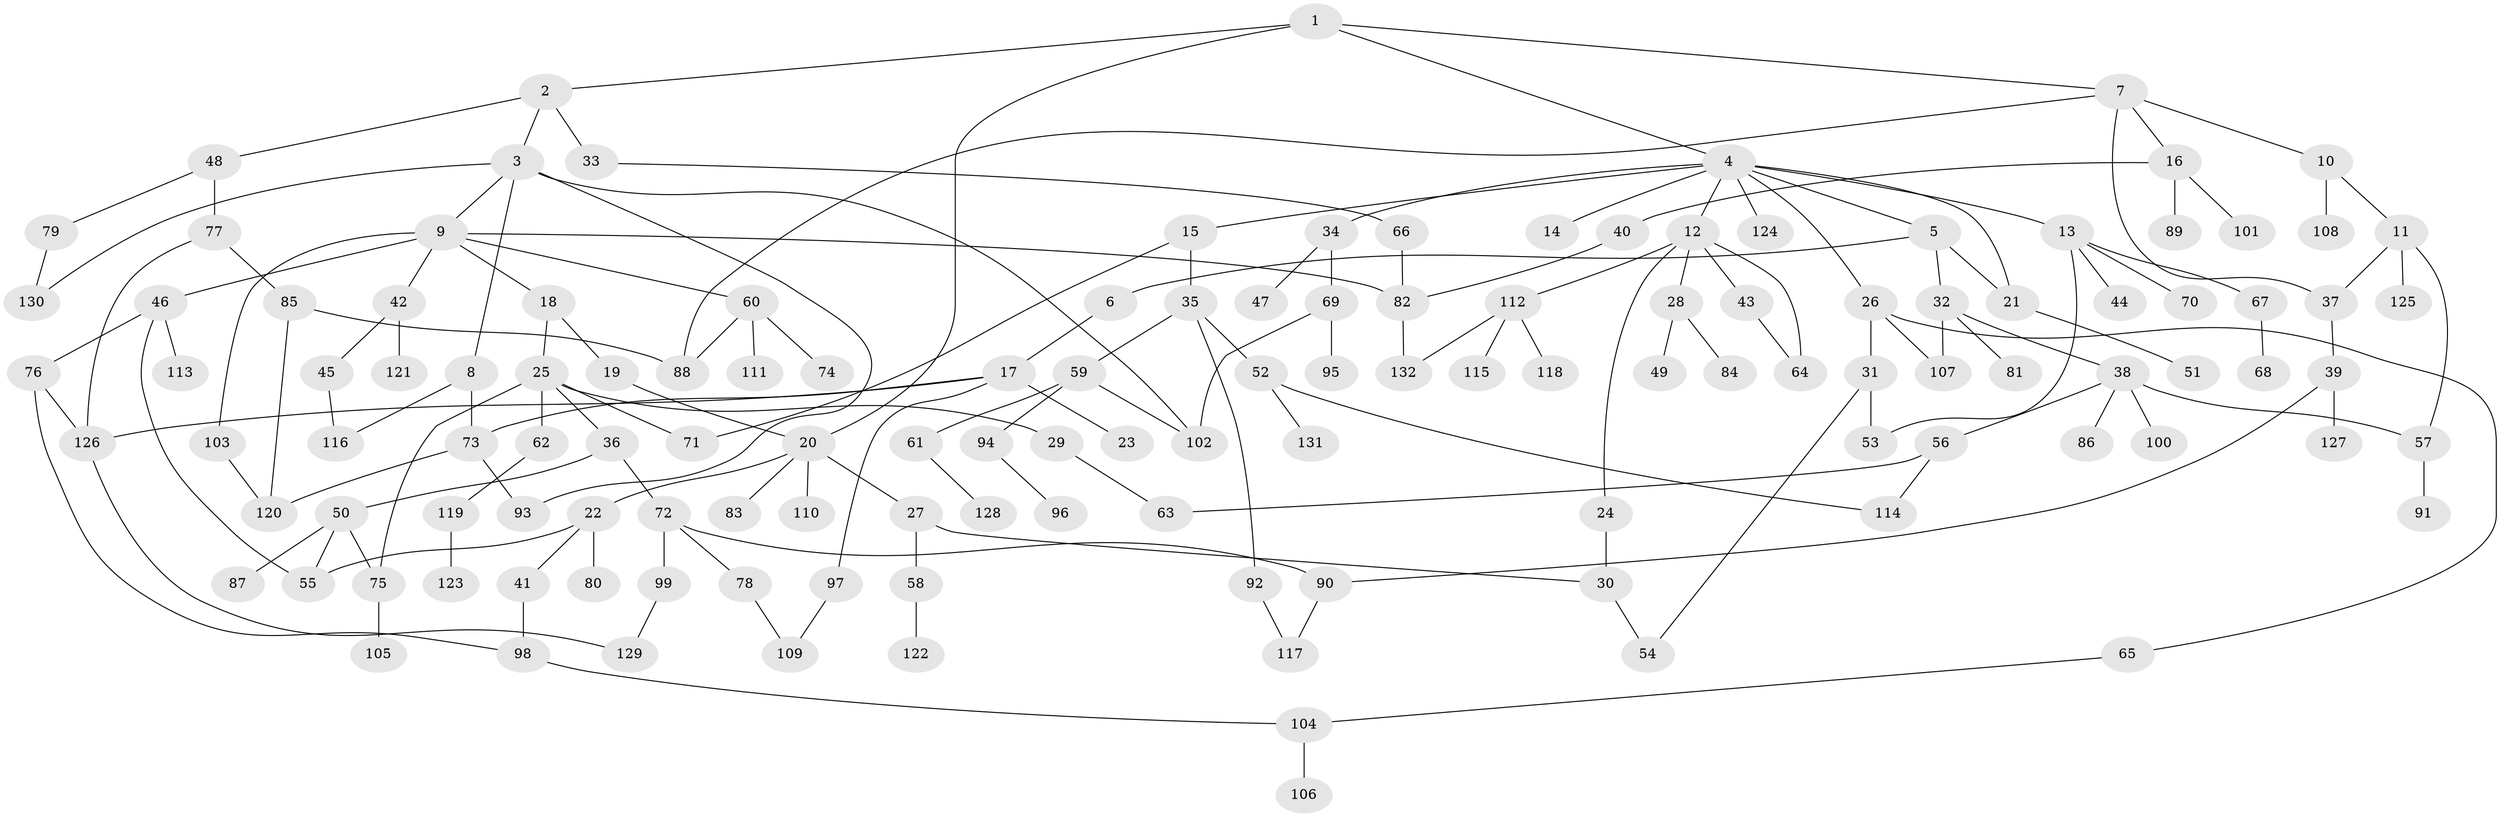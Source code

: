// coarse degree distribution, {7: 0.03409090909090909, 4: 0.125, 11: 0.011363636363636364, 2: 0.23863636363636365, 9: 0.011363636363636364, 5: 0.06818181818181818, 1: 0.3181818181818182, 3: 0.17045454545454544, 6: 0.022727272727272728}
// Generated by graph-tools (version 1.1) at 2025/51/02/27/25 19:51:40]
// undirected, 132 vertices, 167 edges
graph export_dot {
graph [start="1"]
  node [color=gray90,style=filled];
  1;
  2;
  3;
  4;
  5;
  6;
  7;
  8;
  9;
  10;
  11;
  12;
  13;
  14;
  15;
  16;
  17;
  18;
  19;
  20;
  21;
  22;
  23;
  24;
  25;
  26;
  27;
  28;
  29;
  30;
  31;
  32;
  33;
  34;
  35;
  36;
  37;
  38;
  39;
  40;
  41;
  42;
  43;
  44;
  45;
  46;
  47;
  48;
  49;
  50;
  51;
  52;
  53;
  54;
  55;
  56;
  57;
  58;
  59;
  60;
  61;
  62;
  63;
  64;
  65;
  66;
  67;
  68;
  69;
  70;
  71;
  72;
  73;
  74;
  75;
  76;
  77;
  78;
  79;
  80;
  81;
  82;
  83;
  84;
  85;
  86;
  87;
  88;
  89;
  90;
  91;
  92;
  93;
  94;
  95;
  96;
  97;
  98;
  99;
  100;
  101;
  102;
  103;
  104;
  105;
  106;
  107;
  108;
  109;
  110;
  111;
  112;
  113;
  114;
  115;
  116;
  117;
  118;
  119;
  120;
  121;
  122;
  123;
  124;
  125;
  126;
  127;
  128;
  129;
  130;
  131;
  132;
  1 -- 2;
  1 -- 4;
  1 -- 7;
  1 -- 20;
  2 -- 3;
  2 -- 33;
  2 -- 48;
  3 -- 8;
  3 -- 9;
  3 -- 102;
  3 -- 130;
  3 -- 93;
  4 -- 5;
  4 -- 12;
  4 -- 13;
  4 -- 14;
  4 -- 15;
  4 -- 21;
  4 -- 26;
  4 -- 34;
  4 -- 124;
  5 -- 6;
  5 -- 32;
  5 -- 21;
  6 -- 17;
  7 -- 10;
  7 -- 16;
  7 -- 88;
  7 -- 37;
  8 -- 116;
  8 -- 73;
  9 -- 18;
  9 -- 42;
  9 -- 46;
  9 -- 60;
  9 -- 103;
  9 -- 82;
  10 -- 11;
  10 -- 108;
  11 -- 37;
  11 -- 125;
  11 -- 57;
  12 -- 24;
  12 -- 28;
  12 -- 43;
  12 -- 112;
  12 -- 64;
  13 -- 44;
  13 -- 53;
  13 -- 67;
  13 -- 70;
  15 -- 35;
  15 -- 71;
  16 -- 40;
  16 -- 89;
  16 -- 101;
  17 -- 23;
  17 -- 73;
  17 -- 97;
  17 -- 126;
  18 -- 19;
  18 -- 25;
  19 -- 20;
  20 -- 22;
  20 -- 27;
  20 -- 83;
  20 -- 110;
  21 -- 51;
  22 -- 41;
  22 -- 80;
  22 -- 55;
  24 -- 30;
  25 -- 29;
  25 -- 36;
  25 -- 62;
  25 -- 75;
  25 -- 71;
  26 -- 31;
  26 -- 65;
  26 -- 107;
  27 -- 30;
  27 -- 58;
  28 -- 49;
  28 -- 84;
  29 -- 63;
  30 -- 54;
  31 -- 53;
  31 -- 54;
  32 -- 38;
  32 -- 81;
  32 -- 107;
  33 -- 66;
  34 -- 47;
  34 -- 69;
  35 -- 52;
  35 -- 59;
  35 -- 92;
  36 -- 50;
  36 -- 72;
  37 -- 39;
  38 -- 56;
  38 -- 57;
  38 -- 86;
  38 -- 100;
  39 -- 90;
  39 -- 127;
  40 -- 82;
  41 -- 98;
  42 -- 45;
  42 -- 121;
  43 -- 64;
  45 -- 116;
  46 -- 76;
  46 -- 113;
  46 -- 55;
  48 -- 77;
  48 -- 79;
  50 -- 55;
  50 -- 75;
  50 -- 87;
  52 -- 131;
  52 -- 114;
  56 -- 63;
  56 -- 114;
  57 -- 91;
  58 -- 122;
  59 -- 61;
  59 -- 94;
  59 -- 102;
  60 -- 74;
  60 -- 111;
  60 -- 88;
  61 -- 128;
  62 -- 119;
  65 -- 104;
  66 -- 82;
  67 -- 68;
  69 -- 95;
  69 -- 102;
  72 -- 78;
  72 -- 99;
  72 -- 90;
  73 -- 93;
  73 -- 120;
  75 -- 105;
  76 -- 98;
  76 -- 126;
  77 -- 85;
  77 -- 126;
  78 -- 109;
  79 -- 130;
  82 -- 132;
  85 -- 120;
  85 -- 88;
  90 -- 117;
  92 -- 117;
  94 -- 96;
  97 -- 109;
  98 -- 104;
  99 -- 129;
  103 -- 120;
  104 -- 106;
  112 -- 115;
  112 -- 118;
  112 -- 132;
  119 -- 123;
  126 -- 129;
}
